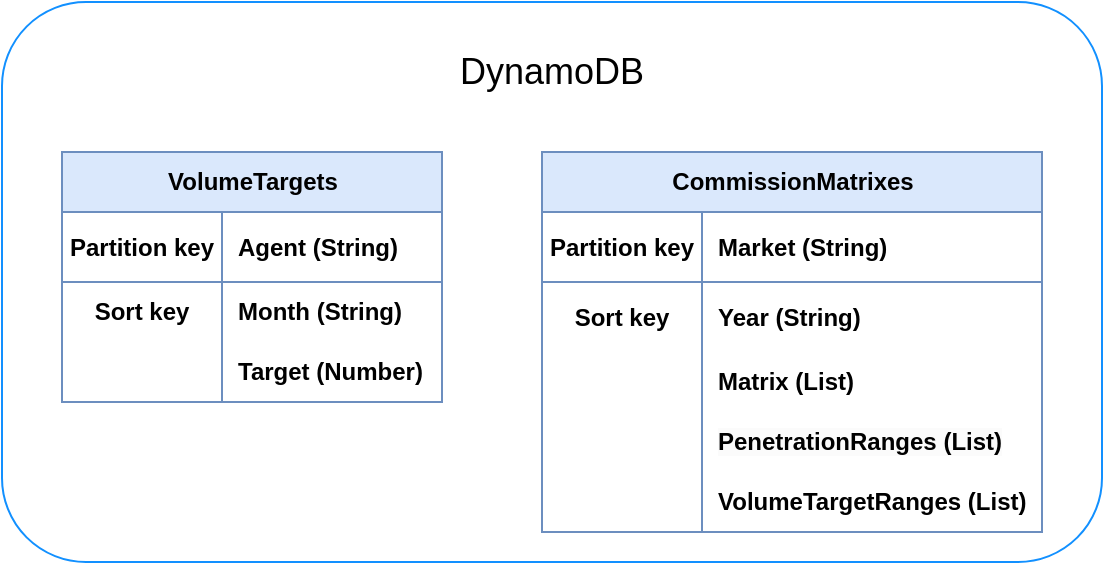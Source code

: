<mxfile version="22.1.5" type="device">
  <diagram id="R2lEEEUBdFMjLlhIrx00" name="Page-1">
    <mxGraphModel dx="1259" dy="707" grid="1" gridSize="10" guides="1" tooltips="1" connect="1" arrows="1" fold="1" page="1" pageScale="1" pageWidth="850" pageHeight="1100" math="0" shadow="0" extFonts="Permanent Marker^https://fonts.googleapis.com/css?family=Permanent+Marker">
      <root>
        <mxCell id="0" />
        <mxCell id="1" parent="0" />
        <mxCell id="tWp8pD5Znb900uZFBF2w-28" value="" style="rounded=1;whiteSpace=wrap;html=1;strokeColor=#1290FF;" parent="1" vertex="1">
          <mxGeometry x="150" y="380" width="550" height="280" as="geometry" />
        </mxCell>
        <mxCell id="tWp8pD5Znb900uZFBF2w-1" value="VolumeTargets" style="shape=table;startSize=30;container=1;collapsible=1;childLayout=tableLayout;fixedRows=1;rowLines=0;fontStyle=1;align=center;resizeLast=1;html=1;fillColor=#dae8fc;strokeColor=#6c8ebf;swimlaneLine=1;" parent="1" vertex="1">
          <mxGeometry x="180" y="455" width="190" height="125" as="geometry" />
        </mxCell>
        <mxCell id="tWp8pD5Znb900uZFBF2w-2" value="" style="shape=tableRow;horizontal=0;startSize=0;swimlaneHead=0;swimlaneBody=0;fillColor=none;collapsible=0;dropTarget=0;points=[[0,0.5],[1,0.5]];portConstraint=eastwest;top=0;left=0;right=0;bottom=1;strokeColor=inherit;" parent="tWp8pD5Znb900uZFBF2w-1" vertex="1">
          <mxGeometry y="30" width="190" height="35" as="geometry" />
        </mxCell>
        <mxCell id="tWp8pD5Znb900uZFBF2w-3" value="Partition key" style="shape=partialRectangle;connectable=0;fillColor=none;top=0;left=0;bottom=0;right=0;fontStyle=1;overflow=hidden;whiteSpace=wrap;html=1;" parent="tWp8pD5Znb900uZFBF2w-2" vertex="1">
          <mxGeometry width="80" height="35" as="geometry">
            <mxRectangle width="80" height="35" as="alternateBounds" />
          </mxGeometry>
        </mxCell>
        <mxCell id="tWp8pD5Znb900uZFBF2w-4" value="&lt;font face=&quot;Helvetica&quot;&gt;Agent (String)&lt;/font&gt;" style="shape=partialRectangle;connectable=0;fillColor=none;top=0;left=0;bottom=0;right=0;align=left;spacingLeft=6;fontStyle=1;overflow=hidden;whiteSpace=wrap;html=1;" parent="tWp8pD5Znb900uZFBF2w-2" vertex="1">
          <mxGeometry x="80" width="110" height="35" as="geometry">
            <mxRectangle width="110" height="35" as="alternateBounds" />
          </mxGeometry>
        </mxCell>
        <mxCell id="tWp8pD5Znb900uZFBF2w-5" value="" style="shape=tableRow;horizontal=0;startSize=0;swimlaneHead=0;swimlaneBody=0;fillColor=none;collapsible=0;dropTarget=0;points=[[0,0.5],[1,0.5]];portConstraint=eastwest;top=0;left=0;right=0;bottom=0;" parent="tWp8pD5Znb900uZFBF2w-1" vertex="1">
          <mxGeometry y="65" width="190" height="30" as="geometry" />
        </mxCell>
        <mxCell id="tWp8pD5Znb900uZFBF2w-6" value="Sort key" style="shape=partialRectangle;connectable=0;fillColor=none;top=0;left=0;bottom=0;right=0;editable=1;overflow=hidden;whiteSpace=wrap;html=1;fontStyle=1" parent="tWp8pD5Znb900uZFBF2w-5" vertex="1">
          <mxGeometry width="80" height="30" as="geometry">
            <mxRectangle width="80" height="30" as="alternateBounds" />
          </mxGeometry>
        </mxCell>
        <mxCell id="tWp8pD5Znb900uZFBF2w-7" value="Month (String)" style="shape=partialRectangle;connectable=0;fillColor=none;top=0;left=0;bottom=0;right=0;align=left;spacingLeft=6;overflow=hidden;whiteSpace=wrap;html=1;fontStyle=1" parent="tWp8pD5Znb900uZFBF2w-5" vertex="1">
          <mxGeometry x="80" width="110" height="30" as="geometry">
            <mxRectangle width="110" height="30" as="alternateBounds" />
          </mxGeometry>
        </mxCell>
        <mxCell id="tWp8pD5Znb900uZFBF2w-8" value="" style="shape=tableRow;horizontal=0;startSize=0;swimlaneHead=0;swimlaneBody=0;fillColor=none;collapsible=0;dropTarget=0;points=[[0,0.5],[1,0.5]];portConstraint=eastwest;top=0;left=0;right=0;bottom=0;" parent="tWp8pD5Znb900uZFBF2w-1" vertex="1">
          <mxGeometry y="95" width="190" height="30" as="geometry" />
        </mxCell>
        <mxCell id="tWp8pD5Znb900uZFBF2w-9" value="" style="shape=partialRectangle;connectable=0;fillColor=none;top=0;left=0;bottom=0;right=0;editable=1;overflow=hidden;whiteSpace=wrap;html=1;fontStyle=1" parent="tWp8pD5Znb900uZFBF2w-8" vertex="1">
          <mxGeometry width="80" height="30" as="geometry">
            <mxRectangle width="80" height="30" as="alternateBounds" />
          </mxGeometry>
        </mxCell>
        <mxCell id="tWp8pD5Znb900uZFBF2w-10" value="Target (Number)" style="shape=partialRectangle;connectable=0;fillColor=none;top=0;left=0;bottom=0;right=0;align=left;spacingLeft=6;overflow=hidden;whiteSpace=wrap;html=1;fontStyle=1" parent="tWp8pD5Znb900uZFBF2w-8" vertex="1">
          <mxGeometry x="80" width="110" height="30" as="geometry">
            <mxRectangle width="110" height="30" as="alternateBounds" />
          </mxGeometry>
        </mxCell>
        <mxCell id="tWp8pD5Znb900uZFBF2w-17" value="CommissionMatrixes" style="shape=table;startSize=30;container=1;collapsible=1;childLayout=tableLayout;fixedRows=1;rowLines=0;fontStyle=1;align=center;resizeLast=1;html=1;fillColor=#dae8fc;strokeColor=#6c8ebf;swimlaneLine=1;horizontal=1;" parent="1" vertex="1">
          <mxGeometry x="420" y="455" width="250" height="190" as="geometry" />
        </mxCell>
        <mxCell id="tWp8pD5Znb900uZFBF2w-18" value="" style="shape=tableRow;horizontal=0;startSize=0;swimlaneHead=0;swimlaneBody=0;fillColor=none;collapsible=0;dropTarget=0;points=[[0,0.5],[1,0.5]];portConstraint=eastwest;top=0;left=0;right=0;bottom=1;strokeColor=inherit;swimlaneLine=0;" parent="tWp8pD5Znb900uZFBF2w-17" vertex="1">
          <mxGeometry y="30" width="250" height="35" as="geometry" />
        </mxCell>
        <mxCell id="tWp8pD5Znb900uZFBF2w-19" value="Partition key" style="shape=partialRectangle;connectable=0;fillColor=none;top=0;left=0;bottom=0;right=0;fontStyle=1;overflow=hidden;whiteSpace=wrap;html=1;strokeColor=inherit;" parent="tWp8pD5Znb900uZFBF2w-18" vertex="1">
          <mxGeometry width="80" height="35" as="geometry">
            <mxRectangle width="80" height="35" as="alternateBounds" />
          </mxGeometry>
        </mxCell>
        <mxCell id="tWp8pD5Znb900uZFBF2w-20" value="Market (String)" style="shape=partialRectangle;connectable=0;fillColor=none;top=0;left=0;bottom=0;right=0;align=left;spacingLeft=6;fontStyle=1;overflow=hidden;whiteSpace=wrap;html=1;strokeColor=inherit;" parent="tWp8pD5Znb900uZFBF2w-18" vertex="1">
          <mxGeometry x="80" width="170" height="35" as="geometry">
            <mxRectangle width="170" height="35" as="alternateBounds" />
          </mxGeometry>
        </mxCell>
        <mxCell id="tWp8pD5Znb900uZFBF2w-21" value="" style="shape=tableRow;horizontal=0;startSize=0;swimlaneHead=0;swimlaneBody=0;fillColor=none;collapsible=0;dropTarget=0;points=[[0,0.5],[1,0.5]];portConstraint=eastwest;top=0;left=0;right=0;bottom=0;strokeColor=inherit;swimlaneLine=1;" parent="tWp8pD5Znb900uZFBF2w-17" vertex="1">
          <mxGeometry y="65" width="250" height="35" as="geometry" />
        </mxCell>
        <mxCell id="tWp8pD5Znb900uZFBF2w-22" value="Sort key" style="shape=partialRectangle;connectable=0;fillColor=none;top=0;left=0;bottom=0;right=0;editable=1;overflow=hidden;whiteSpace=wrap;html=1;fontStyle=1;strokeColor=inherit;" parent="tWp8pD5Znb900uZFBF2w-21" vertex="1">
          <mxGeometry width="80" height="35" as="geometry">
            <mxRectangle width="80" height="35" as="alternateBounds" />
          </mxGeometry>
        </mxCell>
        <mxCell id="tWp8pD5Znb900uZFBF2w-23" value="Year (String)" style="shape=partialRectangle;connectable=0;fillColor=none;top=0;left=0;bottom=0;right=0;align=left;spacingLeft=6;overflow=hidden;whiteSpace=wrap;html=1;fontStyle=1;strokeColor=inherit;" parent="tWp8pD5Znb900uZFBF2w-21" vertex="1">
          <mxGeometry x="80" width="170" height="35" as="geometry">
            <mxRectangle width="170" height="35" as="alternateBounds" />
          </mxGeometry>
        </mxCell>
        <mxCell id="tWp8pD5Znb900uZFBF2w-24" value="" style="shape=tableRow;horizontal=0;startSize=0;swimlaneHead=0;swimlaneBody=0;fillColor=none;collapsible=0;dropTarget=0;points=[[0,0.5],[1,0.5]];portConstraint=eastwest;top=0;left=0;right=0;bottom=0;" parent="tWp8pD5Znb900uZFBF2w-17" vertex="1">
          <mxGeometry y="100" width="250" height="30" as="geometry" />
        </mxCell>
        <mxCell id="tWp8pD5Znb900uZFBF2w-25" value="" style="shape=partialRectangle;connectable=0;fillColor=none;top=0;left=0;bottom=0;right=0;editable=1;overflow=hidden;whiteSpace=wrap;html=1;fontStyle=1" parent="tWp8pD5Znb900uZFBF2w-24" vertex="1">
          <mxGeometry width="80" height="30" as="geometry">
            <mxRectangle width="80" height="30" as="alternateBounds" />
          </mxGeometry>
        </mxCell>
        <mxCell id="tWp8pD5Znb900uZFBF2w-26" value="Matrix (List)" style="shape=partialRectangle;connectable=0;fillColor=none;top=0;left=0;bottom=0;right=0;align=left;spacingLeft=6;overflow=hidden;whiteSpace=wrap;html=1;fontStyle=1;strokeColor=default;" parent="tWp8pD5Znb900uZFBF2w-24" vertex="1">
          <mxGeometry x="80" width="170" height="30" as="geometry">
            <mxRectangle width="170" height="30" as="alternateBounds" />
          </mxGeometry>
        </mxCell>
        <mxCell id="wcNme6mrH9t7D6dp_DVs-4" value="" style="shape=tableRow;horizontal=0;startSize=0;swimlaneHead=0;swimlaneBody=0;fillColor=none;collapsible=0;dropTarget=0;points=[[0,0.5],[1,0.5]];portConstraint=eastwest;top=0;left=0;right=0;bottom=0;" parent="tWp8pD5Znb900uZFBF2w-17" vertex="1">
          <mxGeometry y="130" width="250" height="30" as="geometry" />
        </mxCell>
        <mxCell id="wcNme6mrH9t7D6dp_DVs-5" value="" style="shape=partialRectangle;connectable=0;fillColor=none;top=0;left=0;bottom=0;right=0;editable=1;overflow=hidden;whiteSpace=wrap;html=1;fontStyle=1" parent="wcNme6mrH9t7D6dp_DVs-4" vertex="1">
          <mxGeometry width="80" height="30" as="geometry">
            <mxRectangle width="80" height="30" as="alternateBounds" />
          </mxGeometry>
        </mxCell>
        <mxCell id="wcNme6mrH9t7D6dp_DVs-6" value="&lt;span style=&quot;color: rgb(0, 0, 0); font-family: Helvetica; font-size: 12px; font-style: normal; font-variant-ligatures: normal; font-variant-caps: normal; font-weight: 700; letter-spacing: normal; orphans: 2; text-align: left; text-indent: 0px; text-transform: none; widows: 2; word-spacing: 0px; -webkit-text-stroke-width: 0px; background-color: rgb(251, 251, 251); text-decoration-thickness: initial; text-decoration-style: initial; text-decoration-color: initial; float: none; display: inline !important;&quot;&gt;PenetrationRanges (List)&lt;/span&gt;" style="shape=partialRectangle;connectable=0;fillColor=none;top=0;left=0;bottom=0;right=0;align=left;spacingLeft=6;overflow=hidden;whiteSpace=wrap;html=1;fontStyle=1" parent="wcNme6mrH9t7D6dp_DVs-4" vertex="1">
          <mxGeometry x="80" width="170" height="30" as="geometry">
            <mxRectangle width="170" height="30" as="alternateBounds" />
          </mxGeometry>
        </mxCell>
        <mxCell id="wcNme6mrH9t7D6dp_DVs-1" value="" style="shape=tableRow;horizontal=0;startSize=0;swimlaneHead=0;swimlaneBody=0;fillColor=none;collapsible=0;dropTarget=0;points=[[0,0.5],[1,0.5]];portConstraint=eastwest;top=0;left=0;right=0;bottom=0;" parent="tWp8pD5Znb900uZFBF2w-17" vertex="1">
          <mxGeometry y="160" width="250" height="30" as="geometry" />
        </mxCell>
        <mxCell id="wcNme6mrH9t7D6dp_DVs-2" value="" style="shape=partialRectangle;connectable=0;fillColor=none;top=0;left=0;bottom=0;right=0;editable=1;overflow=hidden;whiteSpace=wrap;html=1;fontStyle=1" parent="wcNme6mrH9t7D6dp_DVs-1" vertex="1">
          <mxGeometry width="80" height="30" as="geometry">
            <mxRectangle width="80" height="30" as="alternateBounds" />
          </mxGeometry>
        </mxCell>
        <mxCell id="wcNme6mrH9t7D6dp_DVs-3" value="VolumeTargetRanges (List)" style="shape=partialRectangle;connectable=0;fillColor=none;top=0;left=0;bottom=0;right=0;align=left;spacingLeft=6;overflow=hidden;whiteSpace=wrap;html=1;fontStyle=1" parent="wcNme6mrH9t7D6dp_DVs-1" vertex="1">
          <mxGeometry x="80" width="170" height="30" as="geometry">
            <mxRectangle width="170" height="30" as="alternateBounds" />
          </mxGeometry>
        </mxCell>
        <UserObject label="&lt;font style=&quot;font-size: 18px;&quot;&gt;DynamoDB&lt;/font&gt;" placeholders="1" name="Variable" id="tWp8pD5Znb900uZFBF2w-30">
          <mxCell style="text;html=1;strokeColor=none;fillColor=none;align=center;verticalAlign=middle;whiteSpace=wrap;overflow=hidden;" parent="1" vertex="1">
            <mxGeometry x="375" y="390" width="100" height="50" as="geometry" />
          </mxCell>
        </UserObject>
      </root>
    </mxGraphModel>
  </diagram>
</mxfile>
